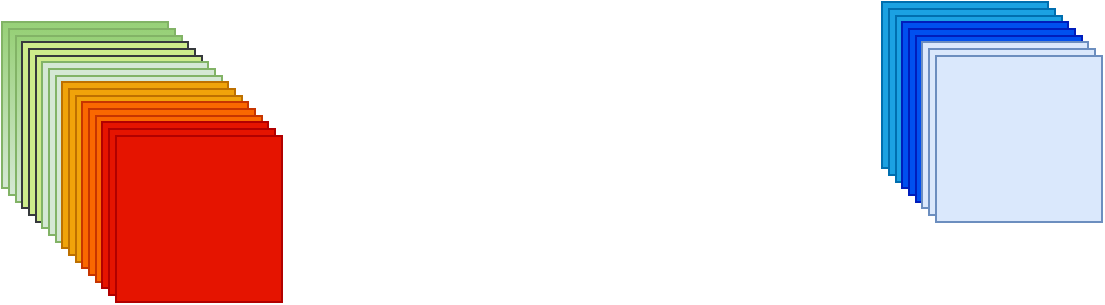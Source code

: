 <mxfile version="22.0.4" type="github">
  <diagram name="第 1 页" id="sTUhLF-kgUO84TB5RZIB">
    <mxGraphModel dx="2831" dy="1131" grid="1" gridSize="10" guides="1" tooltips="1" connect="1" arrows="1" fold="1" page="1" pageScale="1" pageWidth="827" pageHeight="1169" math="0" shadow="0">
      <root>
        <mxCell id="0" />
        <mxCell id="1" parent="0" />
        <mxCell id="xI9gyTVhqFCWPQMHHly6-50" value="" style="verticalLabelPosition=bottom;verticalAlign=top;html=1;shape=mxgraph.basic.layered_rect;dx=7;outlineConnect=0;whiteSpace=wrap;rotation=-180;fillColor=#d5e8d4;strokeColor=#82b366;gradientColor=#97d077;" vertex="1" parent="1">
          <mxGeometry x="-620" y="770" width="90" height="90" as="geometry" />
        </mxCell>
        <mxCell id="xI9gyTVhqFCWPQMHHly6-51" value="" style="verticalLabelPosition=bottom;verticalAlign=top;html=1;shape=mxgraph.basic.layered_rect;dx=7;outlineConnect=0;whiteSpace=wrap;rotation=-180;fillColor=#cdeb8b;strokeColor=#36393d;" vertex="1" parent="1">
          <mxGeometry x="-610" y="780" width="90" height="90" as="geometry" />
        </mxCell>
        <mxCell id="xI9gyTVhqFCWPQMHHly6-52" value="" style="verticalLabelPosition=bottom;verticalAlign=top;html=1;shape=mxgraph.basic.layered_rect;dx=7;outlineConnect=0;whiteSpace=wrap;rotation=-180;fillColor=#d5e8d4;strokeColor=#82b366;" vertex="1" parent="1">
          <mxGeometry x="-600" y="790" width="90" height="90" as="geometry" />
        </mxCell>
        <mxCell id="xI9gyTVhqFCWPQMHHly6-53" value="" style="verticalLabelPosition=bottom;verticalAlign=top;html=1;shape=mxgraph.basic.layered_rect;dx=7;outlineConnect=0;whiteSpace=wrap;rotation=-180;fillColor=#f0a30a;fontColor=#000000;strokeColor=#BD7000;" vertex="1" parent="1">
          <mxGeometry x="-590" y="800" width="90" height="90" as="geometry" />
        </mxCell>
        <mxCell id="xI9gyTVhqFCWPQMHHly6-54" value="" style="verticalLabelPosition=bottom;verticalAlign=top;html=1;shape=mxgraph.basic.layered_rect;dx=7;outlineConnect=0;whiteSpace=wrap;rotation=-180;fillColor=#fa6800;fontColor=#000000;strokeColor=#C73500;" vertex="1" parent="1">
          <mxGeometry x="-580" y="810" width="90" height="90" as="geometry" />
        </mxCell>
        <mxCell id="xI9gyTVhqFCWPQMHHly6-55" value="" style="verticalLabelPosition=bottom;verticalAlign=top;html=1;shape=mxgraph.basic.layered_rect;dx=7;outlineConnect=0;whiteSpace=wrap;rotation=-180;fillColor=#e51400;strokeColor=#B20000;fontColor=#ffffff;" vertex="1" parent="1">
          <mxGeometry x="-570" y="820" width="90" height="90" as="geometry" />
        </mxCell>
        <mxCell id="xI9gyTVhqFCWPQMHHly6-62" value="" style="verticalLabelPosition=bottom;verticalAlign=top;html=1;shape=mxgraph.basic.layered_rect;dx=7;outlineConnect=0;whiteSpace=wrap;rotation=-180;fillColor=#1ba1e2;fontColor=#ffffff;strokeColor=#006EAF;" vertex="1" parent="1">
          <mxGeometry x="-180" y="760" width="90" height="90" as="geometry" />
        </mxCell>
        <mxCell id="xI9gyTVhqFCWPQMHHly6-61" value="" style="verticalLabelPosition=bottom;verticalAlign=top;html=1;shape=mxgraph.basic.layered_rect;dx=7;outlineConnect=0;whiteSpace=wrap;rotation=-180;fillColor=#0050ef;fontColor=#ffffff;strokeColor=#001DBC;" vertex="1" parent="1">
          <mxGeometry x="-170" y="770" width="90" height="90" as="geometry" />
        </mxCell>
        <mxCell id="xI9gyTVhqFCWPQMHHly6-60" value="" style="verticalLabelPosition=bottom;verticalAlign=top;html=1;shape=mxgraph.basic.layered_rect;dx=7;outlineConnect=0;whiteSpace=wrap;rotation=-180;fillColor=#dae8fc;strokeColor=#6c8ebf;" vertex="1" parent="1">
          <mxGeometry x="-160" y="780" width="90" height="90" as="geometry" />
        </mxCell>
      </root>
    </mxGraphModel>
  </diagram>
</mxfile>

